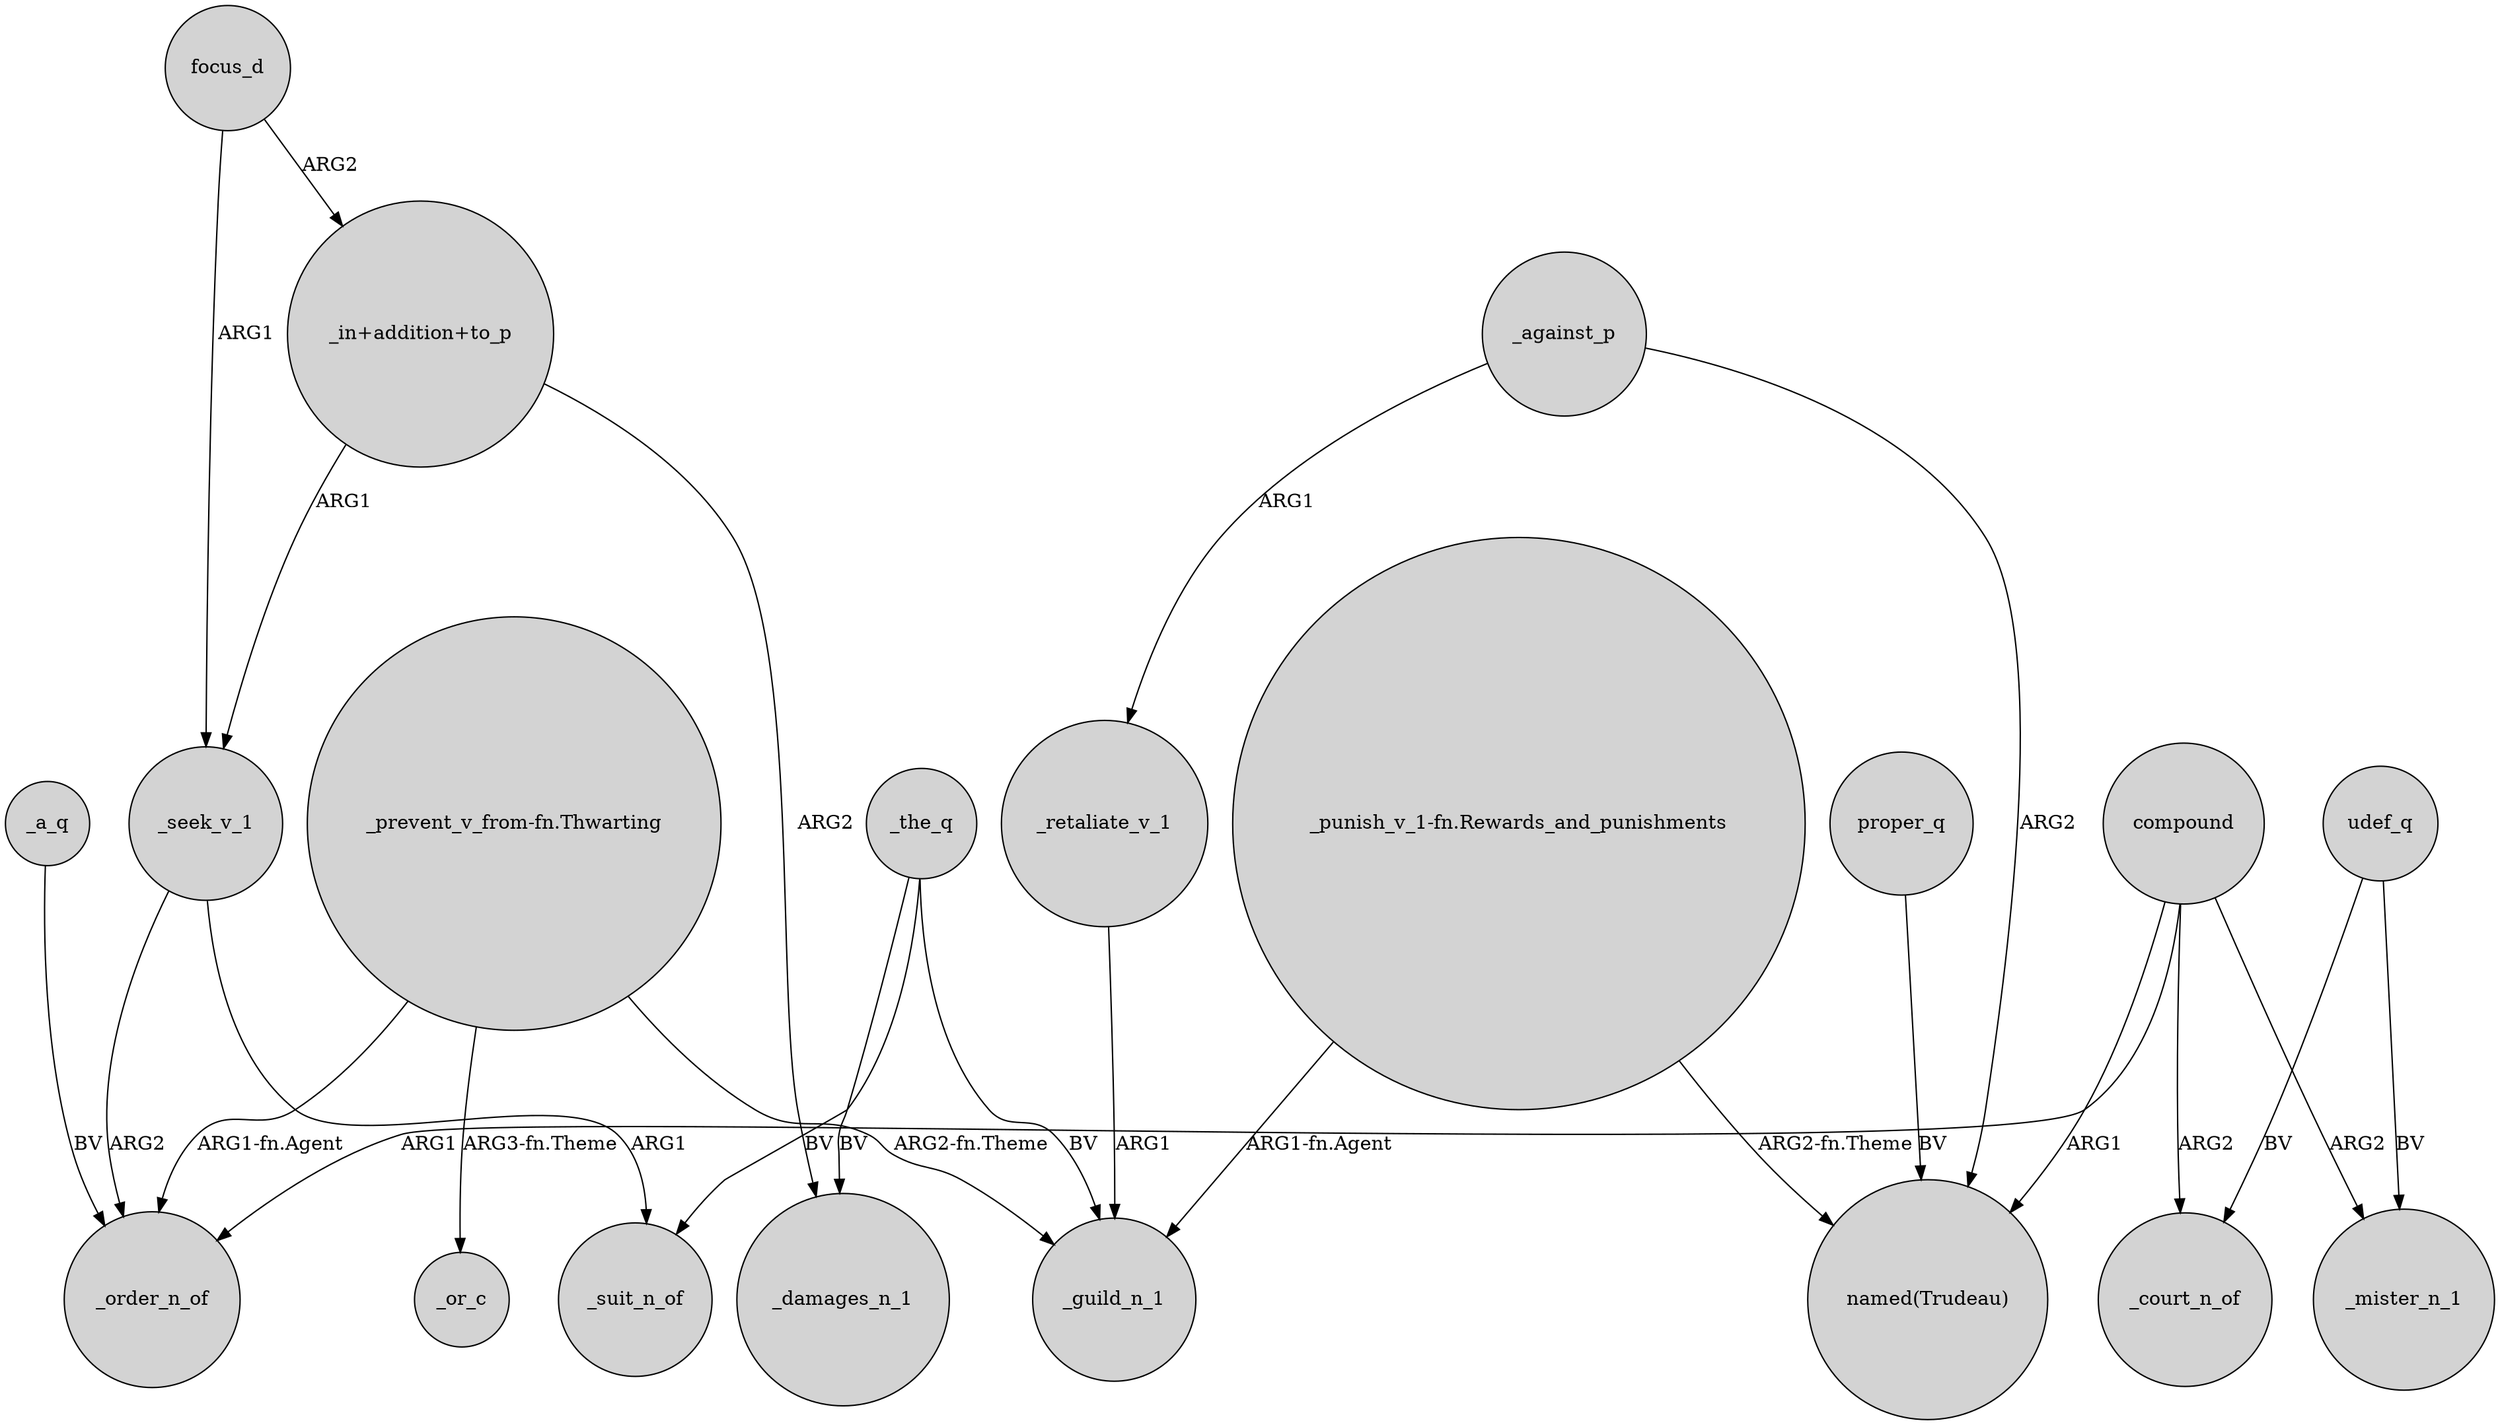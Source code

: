 digraph {
	node [shape=circle style=filled]
	_a_q -> _order_n_of [label=BV]
	"_prevent_v_from-fn.Thwarting" -> _order_n_of [label="ARG1-fn.Agent"]
	compound -> _mister_n_1 [label=ARG2]
	udef_q -> _court_n_of [label=BV]
	_the_q -> _suit_n_of [label=BV]
	"_in+addition+to_p" -> _seek_v_1 [label=ARG1]
	udef_q -> _mister_n_1 [label=BV]
	"_punish_v_1-fn.Rewards_and_punishments" -> "named(Trudeau)" [label="ARG2-fn.Theme"]
	"_in+addition+to_p" -> _damages_n_1 [label=ARG2]
	"_prevent_v_from-fn.Thwarting" -> _or_c [label="ARG3-fn.Theme"]
	compound -> _order_n_of [label=ARG1]
	_against_p -> "named(Trudeau)" [label=ARG2]
	"_punish_v_1-fn.Rewards_and_punishments" -> _guild_n_1 [label="ARG1-fn.Agent"]
	_the_q -> _damages_n_1 [label=BV]
	proper_q -> "named(Trudeau)" [label=BV]
	compound -> _court_n_of [label=ARG2]
	_retaliate_v_1 -> _guild_n_1 [label=ARG1]
	compound -> "named(Trudeau)" [label=ARG1]
	focus_d -> _seek_v_1 [label=ARG1]
	focus_d -> "_in+addition+to_p" [label=ARG2]
	_against_p -> _retaliate_v_1 [label=ARG1]
	_seek_v_1 -> _suit_n_of [label=ARG1]
	_the_q -> _guild_n_1 [label=BV]
	_seek_v_1 -> _order_n_of [label=ARG2]
	"_prevent_v_from-fn.Thwarting" -> _guild_n_1 [label="ARG2-fn.Theme"]
}
